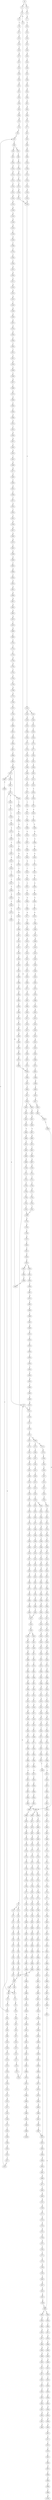 strict digraph  {
	S0 -> S1 [ label = A ];
	S0 -> S2 [ label = G ];
	S1 -> S3 [ label = C ];
	S2 -> S4 [ label = C ];
	S3 -> S5 [ label = C ];
	S3 -> S6 [ label = A ];
	S4 -> S7 [ label = A ];
	S5 -> S8 [ label = T ];
	S6 -> S9 [ label = C ];
	S7 -> S10 [ label = T ];
	S8 -> S11 [ label = T ];
	S9 -> S12 [ label = G ];
	S9 -> S13 [ label = C ];
	S10 -> S14 [ label = C ];
	S11 -> S15 [ label = C ];
	S12 -> S16 [ label = C ];
	S13 -> S17 [ label = C ];
	S14 -> S18 [ label = C ];
	S15 -> S19 [ label = G ];
	S16 -> S20 [ label = G ];
	S17 -> S21 [ label = G ];
	S18 -> S22 [ label = G ];
	S19 -> S23 [ label = T ];
	S20 -> S24 [ label = C ];
	S21 -> S25 [ label = T ];
	S22 -> S26 [ label = C ];
	S23 -> S27 [ label = A ];
	S24 -> S28 [ label = A ];
	S25 -> S29 [ label = A ];
	S26 -> S30 [ label = A ];
	S27 -> S31 [ label = C ];
	S28 -> S32 [ label = C ];
	S29 -> S33 [ label = C ];
	S30 -> S34 [ label = C ];
	S31 -> S35 [ label = T ];
	S32 -> S36 [ label = G ];
	S33 -> S37 [ label = G ];
	S34 -> S38 [ label = G ];
	S35 -> S39 [ label = T ];
	S36 -> S40 [ label = T ];
	S37 -> S41 [ label = T ];
	S38 -> S42 [ label = T ];
	S39 -> S43 [ label = C ];
	S40 -> S44 [ label = C ];
	S41 -> S45 [ label = C ];
	S42 -> S46 [ label = C ];
	S43 -> S47 [ label = A ];
	S44 -> S48 [ label = C ];
	S45 -> S49 [ label = C ];
	S46 -> S50 [ label = G ];
	S47 -> S51 [ label = A ];
	S48 -> S52 [ label = A ];
	S49 -> S53 [ label = A ];
	S50 -> S54 [ label = A ];
	S51 -> S55 [ label = G ];
	S52 -> S56 [ label = G ];
	S53 -> S57 [ label = G ];
	S54 -> S58 [ label = G ];
	S55 -> S59 [ label = C ];
	S56 -> S60 [ label = C ];
	S57 -> S60 [ label = C ];
	S58 -> S61 [ label = C ];
	S59 -> S62 [ label = G ];
	S60 -> S63 [ label = T ];
	S60 -> S64 [ label = G ];
	S61 -> S65 [ label = G ];
	S62 -> S66 [ label = A ];
	S63 -> S67 [ label = T ];
	S64 -> S68 [ label = A ];
	S65 -> S69 [ label = A ];
	S66 -> S70 [ label = G ];
	S67 -> S71 [ label = C ];
	S68 -> S72 [ label = G ];
	S69 -> S73 [ label = G ];
	S70 -> S74 [ label = T ];
	S71 -> S75 [ label = A ];
	S72 -> S76 [ label = T ];
	S73 -> S77 [ label = T ];
	S74 -> S78 [ label = C ];
	S75 -> S79 [ label = C ];
	S76 -> S80 [ label = C ];
	S77 -> S81 [ label = C ];
	S78 -> S82 [ label = C ];
	S79 -> S83 [ label = G ];
	S80 -> S82 [ label = C ];
	S80 -> S84 [ label = T ];
	S81 -> S85 [ label = G ];
	S82 -> S86 [ label = C ];
	S83 -> S87 [ label = C ];
	S84 -> S88 [ label = C ];
	S85 -> S89 [ label = A ];
	S86 -> S90 [ label = T ];
	S86 -> S91 [ label = G ];
	S87 -> S92 [ label = C ];
	S88 -> S93 [ label = G ];
	S89 -> S94 [ label = A ];
	S90 -> S95 [ label = C ];
	S91 -> S96 [ label = C ];
	S92 -> S97 [ label = C ];
	S93 -> S98 [ label = T ];
	S94 -> S99 [ label = C ];
	S95 -> S100 [ label = C ];
	S96 -> S101 [ label = C ];
	S97 -> S102 [ label = T ];
	S98 -> S103 [ label = C ];
	S99 -> S104 [ label = C ];
	S100 -> S105 [ label = G ];
	S101 -> S106 [ label = T ];
	S102 -> S107 [ label = T ];
	S103 -> S108 [ label = T ];
	S104 -> S109 [ label = T ];
	S105 -> S110 [ label = G ];
	S106 -> S111 [ label = G ];
	S107 -> S112 [ label = C ];
	S108 -> S113 [ label = G ];
	S109 -> S114 [ label = G ];
	S110 -> S115 [ label = T ];
	S111 -> S116 [ label = T ];
	S112 -> S117 [ label = A ];
	S113 -> S118 [ label = T ];
	S114 -> S119 [ label = T ];
	S115 -> S120 [ label = C ];
	S116 -> S121 [ label = C ];
	S117 -> S122 [ label = T ];
	S118 -> S123 [ label = T ];
	S119 -> S124 [ label = C ];
	S120 -> S125 [ label = T ];
	S121 -> S126 [ label = G ];
	S122 -> S127 [ label = C ];
	S123 -> S128 [ label = C ];
	S124 -> S129 [ label = G ];
	S125 -> S130 [ label = G ];
	S126 -> S131 [ label = C ];
	S127 -> S132 [ label = C ];
	S128 -> S133 [ label = C ];
	S129 -> S134 [ label = C ];
	S130 -> S135 [ label = G ];
	S131 -> S136 [ label = G ];
	S132 -> S137 [ label = A ];
	S133 -> S138 [ label = G ];
	S134 -> S136 [ label = G ];
	S135 -> S139 [ label = A ];
	S136 -> S140 [ label = C ];
	S137 -> S141 [ label = G ];
	S138 -> S142 [ label = T ];
	S139 -> S143 [ label = G ];
	S140 -> S144 [ label = G ];
	S140 -> S145 [ label = A ];
	S141 -> S146 [ label = A ];
	S142 -> S147 [ label = G ];
	S143 -> S148 [ label = G ];
	S144 -> S149 [ label = A ];
	S145 -> S150 [ label = A ];
	S146 -> S151 [ label = A ];
	S147 -> S152 [ label = G ];
	S148 -> S153 [ label = G ];
	S149 -> S154 [ label = G ];
	S150 -> S155 [ label = C ];
	S151 -> S156 [ label = C ];
	S152 -> S157 [ label = C ];
	S153 -> S158 [ label = T ];
	S154 -> S159 [ label = C ];
	S155 -> S160 [ label = C ];
	S156 -> S161 [ label = C ];
	S157 -> S162 [ label = C ];
	S158 -> S163 [ label = G ];
	S159 -> S164 [ label = A ];
	S160 -> S165 [ label = C ];
	S161 -> S166 [ label = A ];
	S161 -> S167 [ label = G ];
	S162 -> S168 [ label = C ];
	S163 -> S169 [ label = T ];
	S164 -> S170 [ label = G ];
	S165 -> S171 [ label = G ];
	S166 -> S172 [ label = G ];
	S166 -> S173 [ label = C ];
	S167 -> S174 [ label = G ];
	S168 -> S175 [ label = G ];
	S169 -> S176 [ label = T ];
	S170 -> S177 [ label = T ];
	S171 -> S178 [ label = T ];
	S172 -> S179 [ label = A ];
	S173 -> S180 [ label = C ];
	S174 -> S181 [ label = A ];
	S175 -> S182 [ label = T ];
	S176 -> S183 [ label = C ];
	S177 -> S184 [ label = G ];
	S178 -> S185 [ label = A ];
	S179 -> S186 [ label = C ];
	S180 -> S187 [ label = A ];
	S181 -> S188 [ label = C ];
	S182 -> S189 [ label = C ];
	S183 -> S190 [ label = C ];
	S184 -> S191 [ label = C ];
	S185 -> S192 [ label = C ];
	S186 -> S193 [ label = T ];
	S187 -> S194 [ label = C ];
	S188 -> S195 [ label = G ];
	S189 -> S196 [ label = C ];
	S190 -> S197 [ label = A ];
	S191 -> S198 [ label = A ];
	S192 -> S199 [ label = A ];
	S193 -> S200 [ label = C ];
	S194 -> S201 [ label = C ];
	S195 -> S202 [ label = C ];
	S196 -> S203 [ label = A ];
	S197 -> S204 [ label = G ];
	S198 -> S205 [ label = A ];
	S199 -> S206 [ label = G ];
	S200 -> S207 [ label = C ];
	S201 -> S208 [ label = C ];
	S202 -> S209 [ label = C ];
	S203 -> S210 [ label = G ];
	S204 -> S211 [ label = C ];
	S205 -> S212 [ label = C ];
	S206 -> S213 [ label = C ];
	S207 -> S214 [ label = C ];
	S208 -> S215 [ label = C ];
	S209 -> S216 [ label = C ];
	S210 -> S217 [ label = T ];
	S211 -> S218 [ label = A ];
	S212 -> S219 [ label = A ];
	S213 -> S220 [ label = A ];
	S214 -> S221 [ label = A ];
	S215 -> S222 [ label = T ];
	S216 -> S223 [ label = A ];
	S217 -> S224 [ label = A ];
	S218 -> S225 [ label = G ];
	S219 -> S226 [ label = G ];
	S220 -> S227 [ label = G ];
	S221 -> S228 [ label = T ];
	S222 -> S229 [ label = T ];
	S223 -> S230 [ label = T ];
	S224 -> S231 [ label = G ];
	S225 -> S232 [ label = A ];
	S226 -> S233 [ label = C ];
	S227 -> S234 [ label = G ];
	S228 -> S235 [ label = C ];
	S229 -> S236 [ label = C ];
	S230 -> S237 [ label = C ];
	S231 -> S238 [ label = G ];
	S231 -> S239 [ label = C ];
	S232 -> S240 [ label = T ];
	S233 -> S241 [ label = T ];
	S234 -> S242 [ label = T ];
	S235 -> S243 [ label = T ];
	S236 -> S244 [ label = C ];
	S236 -> S245 [ label = G ];
	S237 -> S246 [ label = G ];
	S238 -> S247 [ label = G ];
	S239 -> S248 [ label = T ];
	S240 -> S249 [ label = A ];
	S241 -> S250 [ label = A ];
	S242 -> S251 [ label = G ];
	S243 -> S252 [ label = G ];
	S244 -> S253 [ label = T ];
	S245 -> S254 [ label = A ];
	S246 -> S255 [ label = T ];
	S247 -> S256 [ label = T ];
	S248 -> S257 [ label = C ];
	S249 -> S258 [ label = A ];
	S250 -> S259 [ label = C ];
	S251 -> S260 [ label = C ];
	S252 -> S261 [ label = C ];
	S253 -> S262 [ label = G ];
	S254 -> S263 [ label = T ];
	S255 -> S264 [ label = C ];
	S256 -> S265 [ label = C ];
	S257 -> S266 [ label = C ];
	S258 -> S267 [ label = A ];
	S259 -> S268 [ label = G ];
	S260 -> S269 [ label = A ];
	S261 -> S270 [ label = C ];
	S262 -> S271 [ label = T ];
	S263 -> S272 [ label = C ];
	S264 -> S273 [ label = C ];
	S265 -> S274 [ label = A ];
	S266 -> S275 [ label = A ];
	S267 -> S276 [ label = A ];
	S268 -> S277 [ label = A ];
	S269 -> S278 [ label = C ];
	S270 -> S279 [ label = A ];
	S271 -> S280 [ label = C ];
	S272 -> S281 [ label = G ];
	S273 -> S282 [ label = T ];
	S274 -> S283 [ label = C ];
	S275 -> S284 [ label = C ];
	S276 -> S285 [ label = A ];
	S277 -> S286 [ label = G ];
	S278 -> S287 [ label = G ];
	S279 -> S288 [ label = G ];
	S280 -> S289 [ label = C ];
	S281 -> S290 [ label = T ];
	S282 -> S291 [ label = C ];
	S283 -> S292 [ label = T ];
	S284 -> S293 [ label = C ];
	S285 -> S294 [ label = C ];
	S286 -> S295 [ label = A ];
	S287 -> S296 [ label = C ];
	S288 -> S297 [ label = T ];
	S289 -> S298 [ label = T ];
	S290 -> S299 [ label = T ];
	S291 -> S300 [ label = T ];
	S292 -> S301 [ label = C ];
	S293 -> S302 [ label = G ];
	S294 -> S303 [ label = T ];
	S295 -> S304 [ label = A ];
	S296 -> S305 [ label = G ];
	S297 -> S306 [ label = C ];
	S298 -> S307 [ label = T ];
	S299 -> S308 [ label = T ];
	S300 -> S309 [ label = T ];
	S301 -> S310 [ label = G ];
	S302 -> S311 [ label = G ];
	S303 -> S312 [ label = T ];
	S304 -> S313 [ label = C ];
	S305 -> S314 [ label = G ];
	S306 -> S315 [ label = G ];
	S307 -> S316 [ label = G ];
	S308 -> S317 [ label = G ];
	S309 -> S318 [ label = C ];
	S310 -> S319 [ label = C ];
	S311 -> S320 [ label = A ];
	S312 -> S321 [ label = T ];
	S313 -> S322 [ label = T ];
	S314 -> S323 [ label = T ];
	S315 -> S324 [ label = T ];
	S316 -> S325 [ label = T ];
	S317 -> S326 [ label = T ];
	S318 -> S327 [ label = T ];
	S319 -> S328 [ label = T ];
	S320 -> S329 [ label = C ];
	S321 -> S330 [ label = G ];
	S322 -> S331 [ label = G ];
	S323 -> S332 [ label = G ];
	S324 -> S333 [ label = A ];
	S325 -> S334 [ label = A ];
	S326 -> S335 [ label = A ];
	S327 -> S336 [ label = C ];
	S328 -> S337 [ label = T ];
	S329 -> S338 [ label = G ];
	S330 -> S339 [ label = C ];
	S331 -> S340 [ label = G ];
	S332 -> S341 [ label = C ];
	S333 -> S342 [ label = A ];
	S334 -> S343 [ label = G ];
	S335 -> S344 [ label = G ];
	S336 -> S345 [ label = G ];
	S337 -> S346 [ label = C ];
	S338 -> S347 [ label = T ];
	S339 -> S348 [ label = C ];
	S340 -> S349 [ label = C ];
	S341 -> S350 [ label = C ];
	S342 -> S351 [ label = G ];
	S343 -> S352 [ label = G ];
	S344 -> S353 [ label = G ];
	S345 -> S354 [ label = G ];
	S346 -> S355 [ label = A ];
	S347 -> S356 [ label = C ];
	S348 -> S357 [ label = G ];
	S349 -> S358 [ label = G ];
	S350 -> S359 [ label = G ];
	S351 -> S360 [ label = A ];
	S352 -> S361 [ label = A ];
	S353 -> S362 [ label = A ];
	S354 -> S363 [ label = A ];
	S355 -> S364 [ label = T ];
	S356 -> S365 [ label = G ];
	S357 -> S366 [ label = T ];
	S358 -> S367 [ label = C ];
	S359 -> S368 [ label = C ];
	S360 -> S369 [ label = C ];
	S361 -> S370 [ label = G ];
	S362 -> S371 [ label = A ];
	S363 -> S372 [ label = G ];
	S364 -> S373 [ label = C ];
	S365 -> S374 [ label = T ];
	S366 -> S375 [ label = A ];
	S367 -> S376 [ label = A ];
	S368 -> S377 [ label = A ];
	S369 -> S378 [ label = G ];
	S370 -> S379 [ label = A ];
	S371 -> S380 [ label = A ];
	S372 -> S381 [ label = A ];
	S373 -> S382 [ label = C ];
	S374 -> S383 [ label = G ];
	S375 -> S384 [ label = G ];
	S376 -> S385 [ label = G ];
	S377 -> S386 [ label = A ];
	S378 -> S387 [ label = G ];
	S379 -> S388 [ label = G ];
	S380 -> S389 [ label = G ];
	S381 -> S390 [ label = G ];
	S382 -> S137 [ label = A ];
	S383 -> S391 [ label = A ];
	S384 -> S392 [ label = C ];
	S385 -> S393 [ label = C ];
	S386 -> S394 [ label = C ];
	S387 -> S395 [ label = C ];
	S388 -> S396 [ label = G ];
	S389 -> S397 [ label = G ];
	S390 -> S398 [ label = G ];
	S391 -> S399 [ label = C ];
	S392 -> S400 [ label = C ];
	S393 -> S401 [ label = G ];
	S394 -> S402 [ label = C ];
	S395 -> S403 [ label = T ];
	S396 -> S404 [ label = T ];
	S397 -> S405 [ label = T ];
	S398 -> S406 [ label = T ];
	S399 -> S407 [ label = C ];
	S400 -> S408 [ label = G ];
	S401 -> S409 [ label = G ];
	S402 -> S410 [ label = A ];
	S403 -> S411 [ label = C ];
	S404 -> S412 [ label = C ];
	S405 -> S413 [ label = C ];
	S406 -> S412 [ label = C ];
	S407 -> S414 [ label = G ];
	S408 -> S415 [ label = G ];
	S409 -> S416 [ label = G ];
	S410 -> S417 [ label = G ];
	S411 -> S418 [ label = T ];
	S412 -> S419 [ label = C ];
	S413 -> S420 [ label = C ];
	S414 -> S421 [ label = G ];
	S415 -> S422 [ label = T ];
	S416 -> S423 [ label = T ];
	S417 -> S424 [ label = T ];
	S418 -> S425 [ label = C ];
	S419 -> S426 [ label = C ];
	S420 -> S427 [ label = C ];
	S421 -> S428 [ label = T ];
	S422 -> S429 [ label = G ];
	S423 -> S430 [ label = G ];
	S424 -> S431 [ label = C ];
	S425 -> S432 [ label = G ];
	S426 -> S433 [ label = A ];
	S426 -> S434 [ label = G ];
	S427 -> S435 [ label = G ];
	S428 -> S436 [ label = C ];
	S429 -> S437 [ label = A ];
	S430 -> S438 [ label = C ];
	S431 -> S439 [ label = G ];
	S432 -> S440 [ label = A ];
	S433 -> S441 [ label = G ];
	S434 -> S442 [ label = G ];
	S435 -> S443 [ label = A ];
	S436 -> S444 [ label = G ];
	S437 -> S445 [ label = C ];
	S438 -> S446 [ label = C ];
	S439 -> S447 [ label = C ];
	S440 -> S448 [ label = A ];
	S441 -> S449 [ label = A ];
	S442 -> S450 [ label = A ];
	S443 -> S451 [ label = A ];
	S444 -> S452 [ label = C ];
	S445 -> S453 [ label = G ];
	S446 -> S454 [ label = G ];
	S447 -> S455 [ label = G ];
	S448 -> S456 [ label = G ];
	S449 -> S457 [ label = G ];
	S450 -> S458 [ label = G ];
	S451 -> S459 [ label = G ];
	S452 -> S460 [ label = G ];
	S453 -> S461 [ label = T ];
	S454 -> S462 [ label = C ];
	S455 -> S463 [ label = C ];
	S456 -> S464 [ label = T ];
	S457 -> S465 [ label = C ];
	S458 -> S466 [ label = G ];
	S459 -> S467 [ label = T ];
	S460 -> S468 [ label = T ];
	S461 -> S469 [ label = G ];
	S462 -> S470 [ label = C ];
	S463 -> S471 [ label = A ];
	S464 -> S472 [ label = C ];
	S465 -> S473 [ label = C ];
	S466 -> S474 [ label = C ];
	S467 -> S475 [ label = C ];
	S468 -> S476 [ label = A ];
	S469 -> S477 [ label = G ];
	S470 -> S478 [ label = G ];
	S471 -> S479 [ label = G ];
	S472 -> S480 [ label = G ];
	S473 -> S481 [ label = A ];
	S474 -> S482 [ label = G ];
	S475 -> S483 [ label = G ];
	S476 -> S484 [ label = G ];
	S477 -> S485 [ label = G ];
	S478 -> S486 [ label = G ];
	S479 -> S487 [ label = C ];
	S480 -> S488 [ label = C ];
	S481 -> S489 [ label = C ];
	S482 -> S490 [ label = T ];
	S483 -> S491 [ label = A ];
	S484 -> S492 [ label = C ];
	S485 -> S493 [ label = T ];
	S486 -> S494 [ label = T ];
	S487 -> S495 [ label = C ];
	S488 -> S496 [ label = G ];
	S489 -> S497 [ label = G ];
	S490 -> S498 [ label = G ];
	S491 -> S499 [ label = G ];
	S492 -> S500 [ label = C ];
	S493 -> S501 [ label = A ];
	S494 -> S502 [ label = G ];
	S495 -> S503 [ label = G ];
	S496 -> S504 [ label = G ];
	S497 -> S505 [ label = G ];
	S498 -> S506 [ label = G ];
	S499 -> S507 [ label = G ];
	S500 -> S508 [ label = G ];
	S501 -> S509 [ label = C ];
	S502 -> S510 [ label = G ];
	S503 -> S511 [ label = G ];
	S504 -> S512 [ label = C ];
	S505 -> S513 [ label = T ];
	S506 -> S514 [ label = T ];
	S507 -> S515 [ label = T ];
	S508 -> S516 [ label = C ];
	S509 -> S517 [ label = T ];
	S510 -> S518 [ label = T ];
	S511 -> S519 [ label = T ];
	S512 -> S520 [ label = T ];
	S513 -> S521 [ label = T ];
	S514 -> S522 [ label = A ];
	S515 -> S523 [ label = A ];
	S516 -> S524 [ label = T ];
	S517 -> S525 [ label = A ];
	S518 -> S526 [ label = G ];
	S519 -> S527 [ label = G ];
	S520 -> S528 [ label = A ];
	S521 -> S529 [ label = A ];
	S522 -> S530 [ label = T ];
	S523 -> S531 [ label = T ];
	S524 -> S532 [ label = G ];
	S525 -> S533 [ label = T ];
	S526 -> S534 [ label = G ];
	S527 -> S535 [ label = G ];
	S528 -> S536 [ label = T ];
	S529 -> S537 [ label = C ];
	S530 -> S538 [ label = G ];
	S531 -> S539 [ label = A ];
	S532 -> S540 [ label = G ];
	S533 -> S541 [ label = T ];
	S534 -> S542 [ label = A ];
	S535 -> S543 [ label = A ];
	S536 -> S544 [ label = A ];
	S537 -> S545 [ label = T ];
	S538 -> S546 [ label = A ];
	S539 -> S547 [ label = A ];
	S540 -> S548 [ label = A ];
	S541 -> S549 [ label = G ];
	S542 -> S550 [ label = A ];
	S543 -> S551 [ label = A ];
	S544 -> S552 [ label = G ];
	S545 -> S553 [ label = G ];
	S546 -> S554 [ label = G ];
	S547 -> S555 [ label = G ];
	S548 -> S556 [ label = A ];
	S549 -> S557 [ label = G ];
	S550 -> S558 [ label = C ];
	S551 -> S559 [ label = G ];
	S552 -> S560 [ label = T ];
	S553 -> S561 [ label = C ];
	S554 -> S562 [ label = C ];
	S555 -> S563 [ label = T ];
	S556 -> S564 [ label = G ];
	S557 -> S565 [ label = A ];
	S558 -> S566 [ label = C ];
	S559 -> S567 [ label = A ];
	S560 -> S568 [ label = A ];
	S561 -> S569 [ label = A ];
	S562 -> S570 [ label = G ];
	S563 -> S571 [ label = C ];
	S564 -> S572 [ label = A ];
	S565 -> S573 [ label = A ];
	S566 -> S574 [ label = T ];
	S567 -> S575 [ label = A ];
	S568 -> S576 [ label = G ];
	S569 -> S577 [ label = G ];
	S570 -> S578 [ label = G ];
	S571 -> S579 [ label = G ];
	S572 -> S580 [ label = A ];
	S573 -> S581 [ label = C ];
	S574 -> S582 [ label = C ];
	S575 -> S583 [ label = C ];
	S576 -> S584 [ label = C ];
	S577 -> S585 [ label = A ];
	S578 -> S586 [ label = T ];
	S579 -> S587 [ label = T ];
	S580 -> S583 [ label = C ];
	S581 -> S588 [ label = G ];
	S582 -> S589 [ label = G ];
	S583 -> S590 [ label = G ];
	S584 -> S591 [ label = C ];
	S585 -> S592 [ label = C ];
	S586 -> S593 [ label = C ];
	S587 -> S594 [ label = G ];
	S588 -> S595 [ label = G ];
	S589 -> S596 [ label = G ];
	S590 -> S597 [ label = G ];
	S591 -> S598 [ label = G ];
	S592 -> S599 [ label = G ];
	S593 -> S600 [ label = G ];
	S594 -> S601 [ label = G ];
	S595 -> S602 [ label = T ];
	S596 -> S603 [ label = C ];
	S597 -> S604 [ label = C ];
	S598 -> S605 [ label = A ];
	S599 -> S606 [ label = G ];
	S600 -> S607 [ label = C ];
	S601 -> S608 [ label = T ];
	S602 -> S609 [ label = A ];
	S603 -> S610 [ label = A ];
	S604 -> S611 [ label = A ];
	S605 -> S612 [ label = A ];
	S606 -> S613 [ label = A ];
	S607 -> S614 [ label = A ];
	S608 -> S615 [ label = A ];
	S609 -> S616 [ label = C ];
	S610 -> S617 [ label = C ];
	S611 -> S618 [ label = C ];
	S612 -> S619 [ label = A ];
	S613 -> S620 [ label = C ];
	S614 -> S621 [ label = C ];
	S615 -> S622 [ label = C ];
	S616 -> S623 [ label = G ];
	S617 -> S624 [ label = G ];
	S618 -> S625 [ label = C ];
	S618 -> S626 [ label = T ];
	S619 -> S627 [ label = C ];
	S620 -> S628 [ label = A ];
	S621 -> S629 [ label = G ];
	S622 -> S630 [ label = C ];
	S623 -> S631 [ label = A ];
	S624 -> S632 [ label = C ];
	S625 -> S633 [ label = G ];
	S626 -> S634 [ label = G ];
	S627 -> S635 [ label = C ];
	S628 -> S636 [ label = C ];
	S629 -> S637 [ label = C ];
	S630 -> S638 [ label = G ];
	S631 -> S639 [ label = A ];
	S632 -> S640 [ label = G ];
	S633 -> S641 [ label = G ];
	S634 -> S642 [ label = G ];
	S635 -> S643 [ label = C ];
	S636 -> S644 [ label = A ];
	S637 -> S645 [ label = G ];
	S638 -> S646 [ label = G ];
	S639 -> S647 [ label = G ];
	S640 -> S648 [ label = C ];
	S641 -> S649 [ label = G ];
	S642 -> S650 [ label = G ];
	S643 -> S651 [ label = C ];
	S644 -> S652 [ label = C ];
	S645 -> S653 [ label = C ];
	S646 -> S654 [ label = T ];
	S647 -> S655 [ label = A ];
	S648 -> S656 [ label = G ];
	S649 -> S657 [ label = A ];
	S650 -> S658 [ label = A ];
	S651 -> S659 [ label = G ];
	S652 -> S660 [ label = C ];
	S653 -> S656 [ label = G ];
	S654 -> S661 [ label = G ];
	S655 -> S662 [ label = A ];
	S656 -> S663 [ label = C ];
	S656 -> S664 [ label = G ];
	S657 -> S665 [ label = A ];
	S658 -> S666 [ label = A ];
	S659 -> S667 [ label = A ];
	S660 -> S668 [ label = T ];
	S661 -> S669 [ label = G ];
	S662 -> S670 [ label = G ];
	S663 -> S671 [ label = G ];
	S664 -> S672 [ label = C ];
	S665 -> S673 [ label = T ];
	S666 -> S674 [ label = C ];
	S667 -> S675 [ label = C ];
	S668 -> S676 [ label = C ];
	S669 -> S677 [ label = T ];
	S670 -> S678 [ label = T ];
	S671 -> S679 [ label = T ];
	S672 -> S680 [ label = T ];
	S673 -> S681 [ label = T ];
	S674 -> S682 [ label = T ];
	S675 -> S683 [ label = T ];
	S676 -> S684 [ label = T ];
	S677 -> S685 [ label = T ];
	S678 -> S686 [ label = G ];
	S679 -> S687 [ label = C ];
	S680 -> S688 [ label = G ];
	S681 -> S689 [ label = G ];
	S682 -> S690 [ label = G ];
	S683 -> S691 [ label = A ];
	S684 -> S692 [ label = A ];
	S685 -> S693 [ label = A ];
	S686 -> S694 [ label = T ];
	S687 -> S695 [ label = G ];
	S688 -> S696 [ label = G ];
	S689 -> S697 [ label = A ];
	S690 -> S698 [ label = G ];
	S691 -> S699 [ label = G ];
	S692 -> S700 [ label = G ];
	S693 -> S701 [ label = G ];
	S694 -> S702 [ label = C ];
	S695 -> S703 [ label = A ];
	S696 -> S704 [ label = A ];
	S697 -> S705 [ label = A ];
	S698 -> S706 [ label = A ];
	S699 -> S707 [ label = A ];
	S700 -> S708 [ label = A ];
	S701 -> S709 [ label = A ];
	S702 -> S710 [ label = C ];
	S703 -> S711 [ label = C ];
	S704 -> S712 [ label = A ];
	S705 -> S713 [ label = C ];
	S706 -> S714 [ label = C ];
	S707 -> S715 [ label = A ];
	S708 -> S716 [ label = A ];
	S709 -> S717 [ label = A ];
	S710 -> S718 [ label = T ];
	S711 -> S719 [ label = G ];
	S712 -> S720 [ label = T ];
	S713 -> S721 [ label = C ];
	S714 -> S722 [ label = C ];
	S715 -> S723 [ label = T ];
	S716 -> S724 [ label = C ];
	S717 -> S725 [ label = G ];
	S718 -> S726 [ label = G ];
	S719 -> S727 [ label = C ];
	S720 -> S728 [ label = G ];
	S721 -> S729 [ label = C ];
	S722 -> S730 [ label = C ];
	S723 -> S731 [ label = C ];
	S724 -> S732 [ label = G ];
	S725 -> S733 [ label = G ];
	S726 -> S734 [ label = G ];
	S727 -> S735 [ label = G ];
	S728 -> S736 [ label = G ];
	S729 -> S737 [ label = G ];
	S730 -> S738 [ label = G ];
	S731 -> S739 [ label = G ];
	S732 -> S740 [ label = A ];
	S733 -> S741 [ label = G ];
	S734 -> S742 [ label = C ];
	S735 -> S743 [ label = C ];
	S736 -> S744 [ label = G ];
	S737 -> S745 [ label = T ];
	S738 -> S746 [ label = T ];
	S739 -> S747 [ label = G ];
	S740 -> S748 [ label = G ];
	S741 -> S749 [ label = G ];
	S742 -> S750 [ label = C ];
	S743 -> S751 [ label = C ];
	S744 -> S752 [ label = G ];
	S745 -> S753 [ label = C ];
	S746 -> S754 [ label = C ];
	S747 -> S755 [ label = G ];
	S748 -> S756 [ label = G ];
	S749 -> S757 [ label = G ];
	S750 -> S758 [ label = T ];
	S751 -> S759 [ label = T ];
	S752 -> S760 [ label = T ];
	S753 -> S761 [ label = T ];
	S754 -> S762 [ label = T ];
	S755 -> S763 [ label = T ];
	S756 -> S764 [ label = T ];
	S757 -> S765 [ label = T ];
	S758 -> S766 [ label = G ];
	S759 -> S767 [ label = C ];
	S760 -> S768 [ label = C ];
	S761 -> S769 [ label = C ];
	S762 -> S769 [ label = C ];
	S763 -> S770 [ label = A ];
	S764 -> S771 [ label = G ];
	S765 -> S772 [ label = C ];
	S766 -> S773 [ label = G ];
	S767 -> S774 [ label = G ];
	S768 -> S775 [ label = C ];
	S769 -> S776 [ label = G ];
	S770 -> S777 [ label = T ];
	S771 -> S778 [ label = T ];
	S772 -> S779 [ label = C ];
	S773 -> S780 [ label = G ];
	S774 -> S781 [ label = G ];
	S775 -> S782 [ label = G ];
	S776 -> S783 [ label = G ];
	S777 -> S784 [ label = C ];
	S778 -> S785 [ label = C ];
	S779 -> S786 [ label = G ];
	S780 -> S787 [ label = T ];
	S781 -> S788 [ label = G ];
	S782 -> S789 [ label = C ];
	S783 -> S790 [ label = C ];
	S784 -> S791 [ label = C ];
	S785 -> S792 [ label = C ];
	S786 -> S793 [ label = T ];
	S787 -> S794 [ label = C ];
	S788 -> S795 [ label = C ];
	S789 -> S796 [ label = C ];
	S790 -> S797 [ label = A ];
	S791 -> S798 [ label = C ];
	S792 -> S799 [ label = C ];
	S793 -> S800 [ label = C ];
	S794 -> S801 [ label = C ];
	S795 -> S802 [ label = T ];
	S796 -> S803 [ label = G ];
	S797 -> S804 [ label = C ];
	S798 -> S805 [ label = G ];
	S799 -> S806 [ label = T ];
	S800 -> S807 [ label = G ];
	S801 -> S808 [ label = C ];
	S802 -> S809 [ label = C ];
	S803 -> S810 [ label = G ];
	S804 -> S811 [ label = C ];
	S805 -> S812 [ label = A ];
	S806 -> S813 [ label = G ];
	S807 -> S814 [ label = G ];
	S808 -> S815 [ label = G ];
	S809 -> S816 [ label = A ];
	S810 -> S817 [ label = A ];
	S811 -> S818 [ label = G ];
	S812 -> S819 [ label = A ];
	S813 -> S820 [ label = T ];
	S814 -> S821 [ label = A ];
	S815 -> S822 [ label = A ];
	S816 -> S823 [ label = C ];
	S817 -> S824 [ label = A ];
	S818 -> S825 [ label = A ];
	S819 -> S826 [ label = A ];
	S820 -> S827 [ label = C ];
	S821 -> S828 [ label = A ];
	S822 -> S829 [ label = G ];
	S823 -> S830 [ label = G ];
	S824 -> S831 [ label = C ];
	S825 -> S832 [ label = G ];
	S825 -> S833 [ label = A ];
	S826 -> S834 [ label = G ];
	S827 -> S835 [ label = C ];
	S828 -> S836 [ label = C ];
	S829 -> S837 [ label = T ];
	S830 -> S838 [ label = T ];
	S831 -> S839 [ label = T ];
	S832 -> S840 [ label = T ];
	S833 -> S841 [ label = T ];
	S834 -> S842 [ label = T ];
	S835 -> S843 [ label = T ];
	S836 -> S844 [ label = A ];
	S836 -> S845 [ label = T ];
	S837 -> S846 [ label = C ];
	S838 -> S847 [ label = C ];
	S839 -> S848 [ label = G ];
	S840 -> S849 [ label = C ];
	S841 -> S850 [ label = G ];
	S842 -> S851 [ label = G ];
	S843 -> S852 [ label = A ];
	S844 -> S853 [ label = G ];
	S845 -> S854 [ label = A ];
	S846 -> S855 [ label = C ];
	S847 -> S856 [ label = C ];
	S848 -> S857 [ label = C ];
	S849 -> S858 [ label = C ];
	S850 -> S859 [ label = T ];
	S851 -> S860 [ label = T ];
	S852 -> S861 [ label = C ];
	S853 -> S862 [ label = G ];
	S854 -> S863 [ label = C ];
	S855 -> S864 [ label = A ];
	S856 -> S865 [ label = A ];
	S857 -> S866 [ label = A ];
	S858 -> S864 [ label = A ];
	S859 -> S867 [ label = A ];
	S860 -> S868 [ label = C ];
	S861 -> S869 [ label = T ];
	S862 -> S870 [ label = A ];
	S863 -> S871 [ label = A ];
	S864 -> S872 [ label = G ];
	S865 -> S56 [ label = G ];
	S866 -> S873 [ label = A ];
	S867 -> S874 [ label = G ];
	S868 -> S875 [ label = G ];
	S869 -> S876 [ label = A ];
	S870 -> S877 [ label = A ];
	S871 -> S878 [ label = A ];
	S872 -> S879 [ label = T ];
	S872 -> S880 [ label = C ];
	S873 -> S881 [ label = C ];
	S874 -> S882 [ label = T ];
	S875 -> S883 [ label = T ];
	S876 -> S884 [ label = C ];
	S877 -> S885 [ label = T ];
	S878 -> S886 [ label = C ];
	S879 -> S887 [ label = A ];
	S880 -> S888 [ label = T ];
	S881 -> S889 [ label = C ];
	S882 -> S890 [ label = T ];
	S883 -> S891 [ label = C ];
	S884 -> S892 [ label = C ];
	S885 -> S893 [ label = A ];
	S886 -> S894 [ label = G ];
	S887 -> S231 [ label = G ];
	S888 -> S67 [ label = T ];
	S889 -> S895 [ label = A ];
	S890 -> S896 [ label = T ];
	S891 -> S897 [ label = G ];
	S892 -> S898 [ label = A ];
	S893 -> S899 [ label = G ];
	S894 -> S900 [ label = A ];
	S895 -> S901 [ label = G ];
	S896 -> S902 [ label = C ];
	S897 -> S903 [ label = G ];
	S898 -> S904 [ label = G ];
	S899 -> S905 [ label = T ];
	S900 -> S906 [ label = A ];
	S901 -> S907 [ label = A ];
	S902 -> S908 [ label = A ];
	S903 -> S909 [ label = A ];
	S904 -> S910 [ label = G ];
	S905 -> S911 [ label = C ];
	S906 -> S912 [ label = A ];
	S907 -> S913 [ label = A ];
	S908 -> S914 [ label = C ];
	S909 -> S915 [ label = A ];
	S910 -> S916 [ label = A ];
	S911 -> S917 [ label = T ];
	S912 -> S918 [ label = A ];
	S913 -> S919 [ label = C ];
	S914 -> S920 [ label = T ];
	S915 -> S836 [ label = C ];
	S916 -> S921 [ label = G ];
	S917 -> S922 [ label = C ];
	S918 -> S923 [ label = C ];
	S919 -> S924 [ label = A ];
	S920 -> S925 [ label = C ];
	S921 -> S926 [ label = A ];
	S922 -> S927 [ label = T ];
	S923 -> S928 [ label = A ];
	S924 -> S929 [ label = G ];
	S925 -> S930 [ label = C ];
	S926 -> S931 [ label = G ];
	S927 -> S932 [ label = C ];
	S928 -> S933 [ label = G ];
	S929 -> S934 [ label = C ];
	S930 -> S935 [ label = T ];
	S931 -> S936 [ label = T ];
	S932 -> S937 [ label = T ];
	S933 -> S938 [ label = A ];
	S934 -> S939 [ label = C ];
	S935 -> S940 [ label = T ];
	S936 -> S941 [ label = C ];
	S937 -> S942 [ label = G ];
	S938 -> S943 [ label = A ];
	S939 -> S944 [ label = G ];
	S940 -> S945 [ label = T ];
	S941 -> S946 [ label = A ];
	S942 -> S947 [ label = A ];
	S943 -> S948 [ label = G ];
	S944 -> S949 [ label = T ];
	S945 -> S950 [ label = C ];
	S946 -> S951 [ label = G ];
	S947 -> S952 [ label = G ];
	S948 -> S953 [ label = G ];
	S949 -> S954 [ label = C ];
	S950 -> S955 [ label = A ];
	S951 -> S956 [ label = G ];
	S952 -> S957 [ label = T ];
	S953 -> S958 [ label = G ];
	S954 -> S959 [ label = C ];
	S955 -> S960 [ label = T ];
	S956 -> S961 [ label = A ];
	S957 -> S962 [ label = A ];
	S958 -> S963 [ label = G ];
	S959 -> S964 [ label = T ];
	S960 -> S965 [ label = C ];
	S961 -> S966 [ label = C ];
	S963 -> S967 [ label = T ];
	S964 -> S968 [ label = C ];
	S965 -> S969 [ label = C ];
	S966 -> S970 [ label = C ];
	S967 -> S971 [ label = C ];
	S968 -> S972 [ label = T ];
	S969 -> S973 [ label = A ];
	S970 -> S974 [ label = A ];
	S971 -> S975 [ label = T ];
	S972 -> S976 [ label = G ];
	S973 -> S141 [ label = G ];
	S974 -> S977 [ label = G ];
	S975 -> S978 [ label = C ];
	S976 -> S979 [ label = T ];
	S977 -> S980 [ label = T ];
	S978 -> S981 [ label = T ];
	S979 -> S982 [ label = C ];
	S980 -> S983 [ label = C ];
	S981 -> S984 [ label = C ];
	S982 -> S985 [ label = G ];
	S983 -> S986 [ label = T ];
	S984 -> S987 [ label = G ];
	S985 -> S988 [ label = T ];
	S986 -> S989 [ label = C ];
	S987 -> S990 [ label = T ];
	S988 -> S991 [ label = G ];
	S989 -> S992 [ label = T ];
	S990 -> S993 [ label = G ];
	S991 -> S994 [ label = G ];
	S992 -> S995 [ label = G ];
	S993 -> S996 [ label = G ];
	S994 -> S997 [ label = T ];
	S995 -> S998 [ label = T ];
	S996 -> S999 [ label = T ];
	S997 -> S615 [ label = A ];
	S998 -> S1000 [ label = A ];
	S999 -> S1001 [ label = A ];
}
